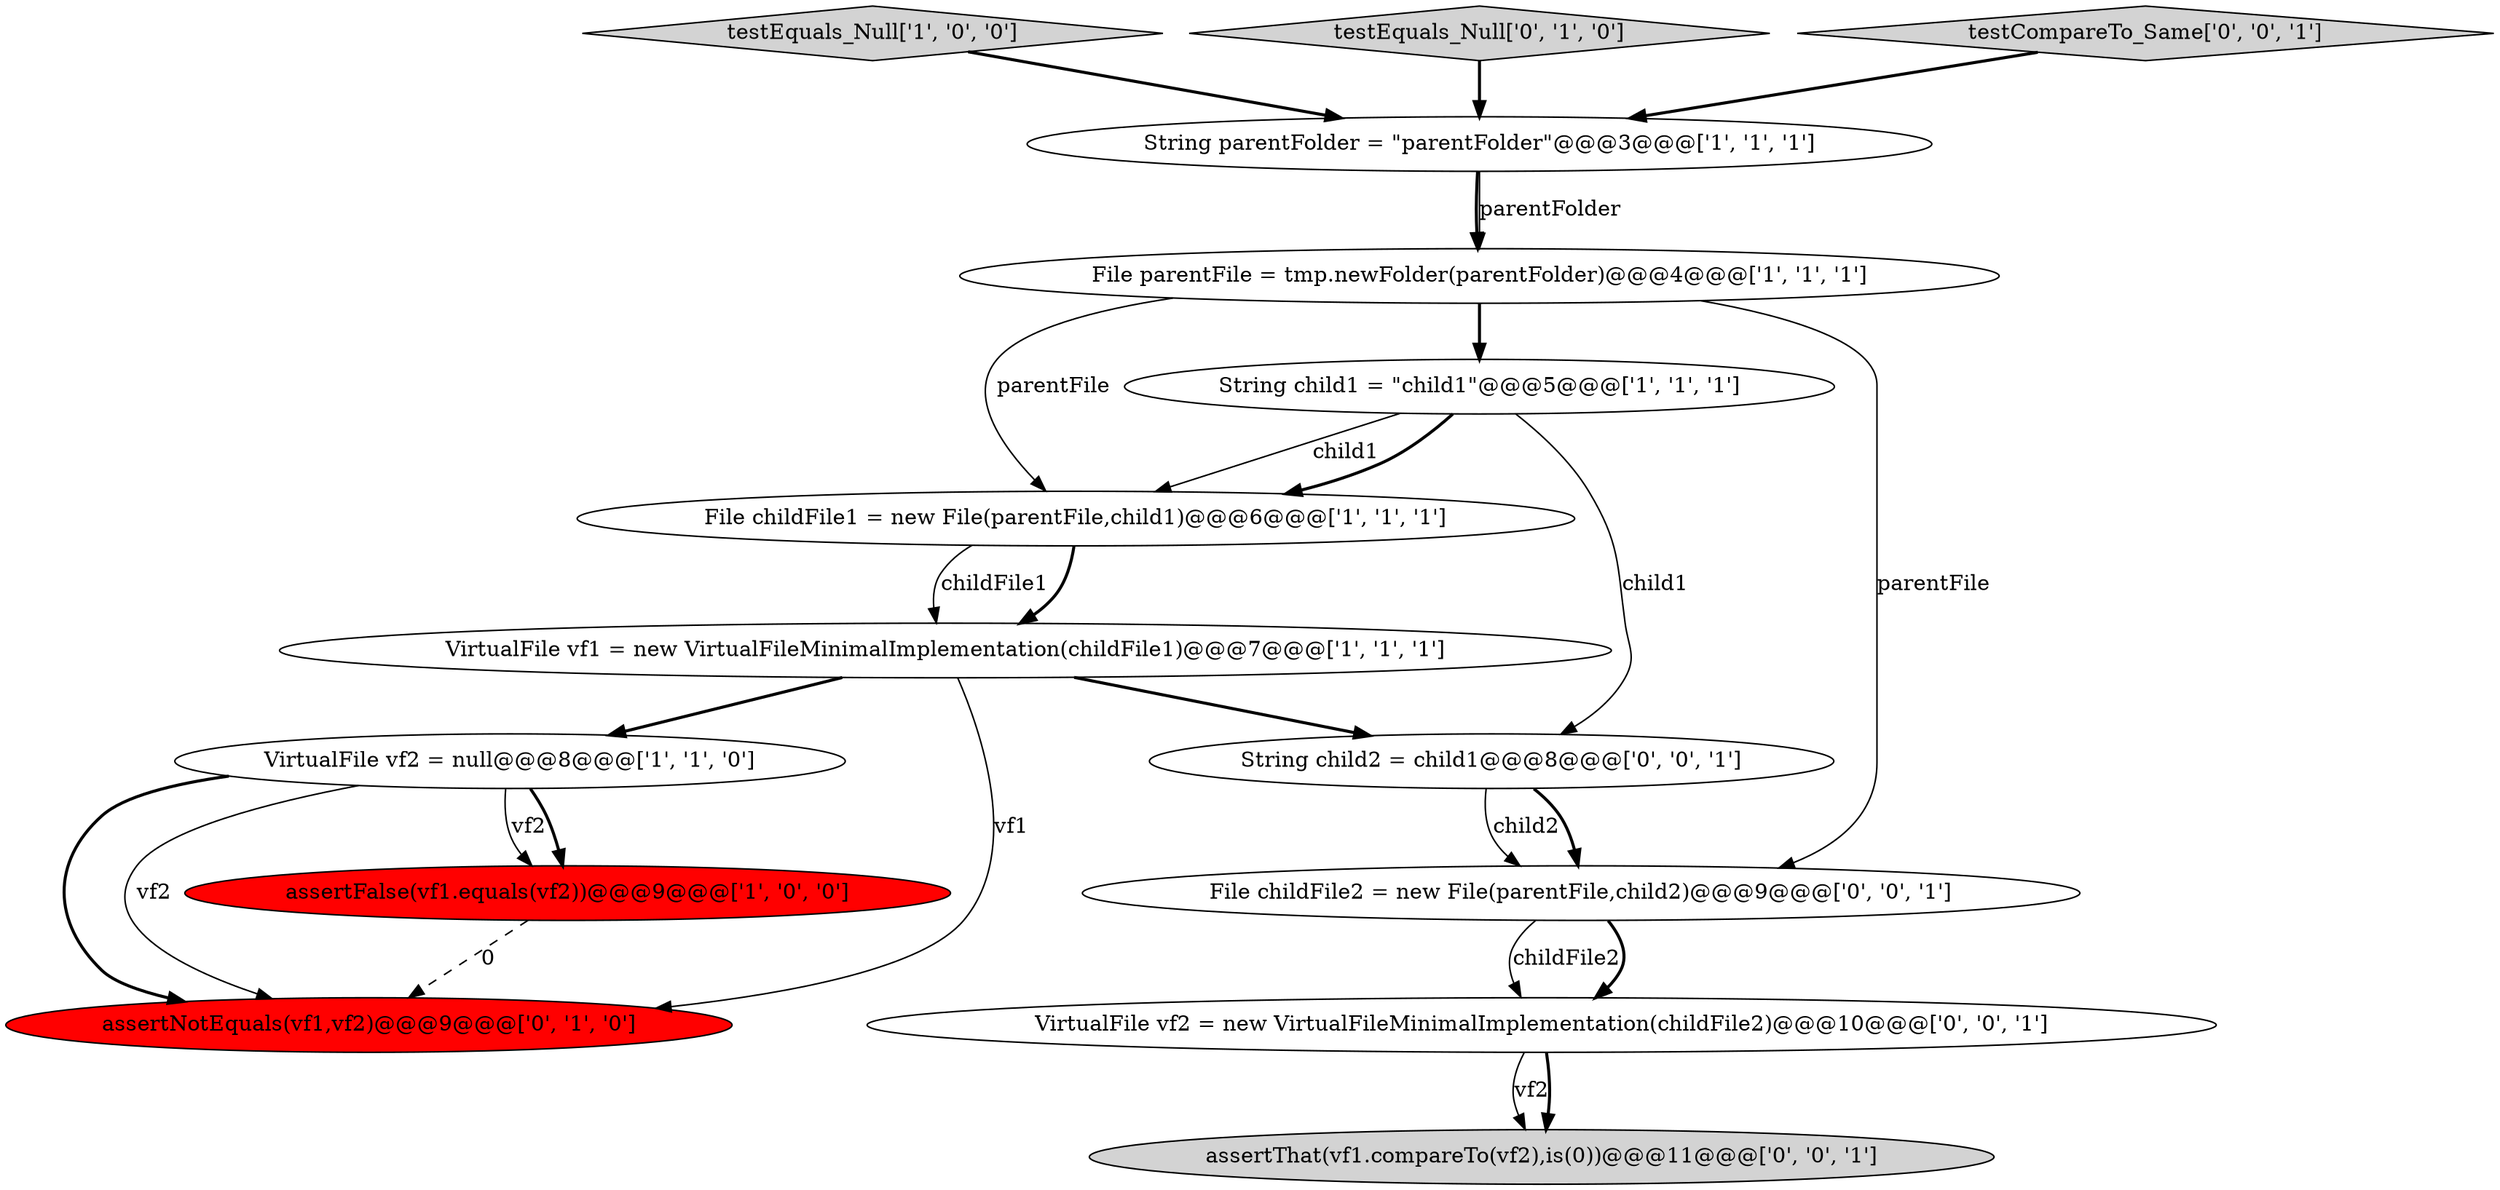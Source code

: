 digraph {
14 [style = filled, label = "String child2 = child1@@@8@@@['0', '0', '1']", fillcolor = white, shape = ellipse image = "AAA0AAABBB3BBB"];
1 [style = filled, label = "testEquals_Null['1', '0', '0']", fillcolor = lightgray, shape = diamond image = "AAA0AAABBB1BBB"];
9 [style = filled, label = "assertNotEquals(vf1,vf2)@@@9@@@['0', '1', '0']", fillcolor = red, shape = ellipse image = "AAA1AAABBB2BBB"];
6 [style = filled, label = "String parentFolder = \"parentFolder\"@@@3@@@['1', '1', '1']", fillcolor = white, shape = ellipse image = "AAA0AAABBB1BBB"];
7 [style = filled, label = "VirtualFile vf2 = null@@@8@@@['1', '1', '0']", fillcolor = white, shape = ellipse image = "AAA0AAABBB1BBB"];
2 [style = filled, label = "String child1 = \"child1\"@@@5@@@['1', '1', '1']", fillcolor = white, shape = ellipse image = "AAA0AAABBB1BBB"];
3 [style = filled, label = "assertFalse(vf1.equals(vf2))@@@9@@@['1', '0', '0']", fillcolor = red, shape = ellipse image = "AAA1AAABBB1BBB"];
8 [style = filled, label = "testEquals_Null['0', '1', '0']", fillcolor = lightgray, shape = diamond image = "AAA0AAABBB2BBB"];
13 [style = filled, label = "VirtualFile vf2 = new VirtualFileMinimalImplementation(childFile2)@@@10@@@['0', '0', '1']", fillcolor = white, shape = ellipse image = "AAA0AAABBB3BBB"];
0 [style = filled, label = "VirtualFile vf1 = new VirtualFileMinimalImplementation(childFile1)@@@7@@@['1', '1', '1']", fillcolor = white, shape = ellipse image = "AAA0AAABBB1BBB"];
5 [style = filled, label = "File childFile1 = new File(parentFile,child1)@@@6@@@['1', '1', '1']", fillcolor = white, shape = ellipse image = "AAA0AAABBB1BBB"];
11 [style = filled, label = "assertThat(vf1.compareTo(vf2),is(0))@@@11@@@['0', '0', '1']", fillcolor = lightgray, shape = ellipse image = "AAA0AAABBB3BBB"];
4 [style = filled, label = "File parentFile = tmp.newFolder(parentFolder)@@@4@@@['1', '1', '1']", fillcolor = white, shape = ellipse image = "AAA0AAABBB1BBB"];
12 [style = filled, label = "File childFile2 = new File(parentFile,child2)@@@9@@@['0', '0', '1']", fillcolor = white, shape = ellipse image = "AAA0AAABBB3BBB"];
10 [style = filled, label = "testCompareTo_Same['0', '0', '1']", fillcolor = lightgray, shape = diamond image = "AAA0AAABBB3BBB"];
7->3 [style = solid, label="vf2"];
2->5 [style = solid, label="child1"];
12->13 [style = solid, label="childFile2"];
14->12 [style = solid, label="child2"];
0->9 [style = solid, label="vf1"];
8->6 [style = bold, label=""];
4->2 [style = bold, label=""];
13->11 [style = solid, label="vf2"];
13->11 [style = bold, label=""];
10->6 [style = bold, label=""];
7->3 [style = bold, label=""];
0->7 [style = bold, label=""];
2->14 [style = solid, label="child1"];
7->9 [style = bold, label=""];
12->13 [style = bold, label=""];
6->4 [style = bold, label=""];
7->9 [style = solid, label="vf2"];
0->14 [style = bold, label=""];
1->6 [style = bold, label=""];
5->0 [style = bold, label=""];
3->9 [style = dashed, label="0"];
5->0 [style = solid, label="childFile1"];
14->12 [style = bold, label=""];
6->4 [style = solid, label="parentFolder"];
4->12 [style = solid, label="parentFile"];
4->5 [style = solid, label="parentFile"];
2->5 [style = bold, label=""];
}
